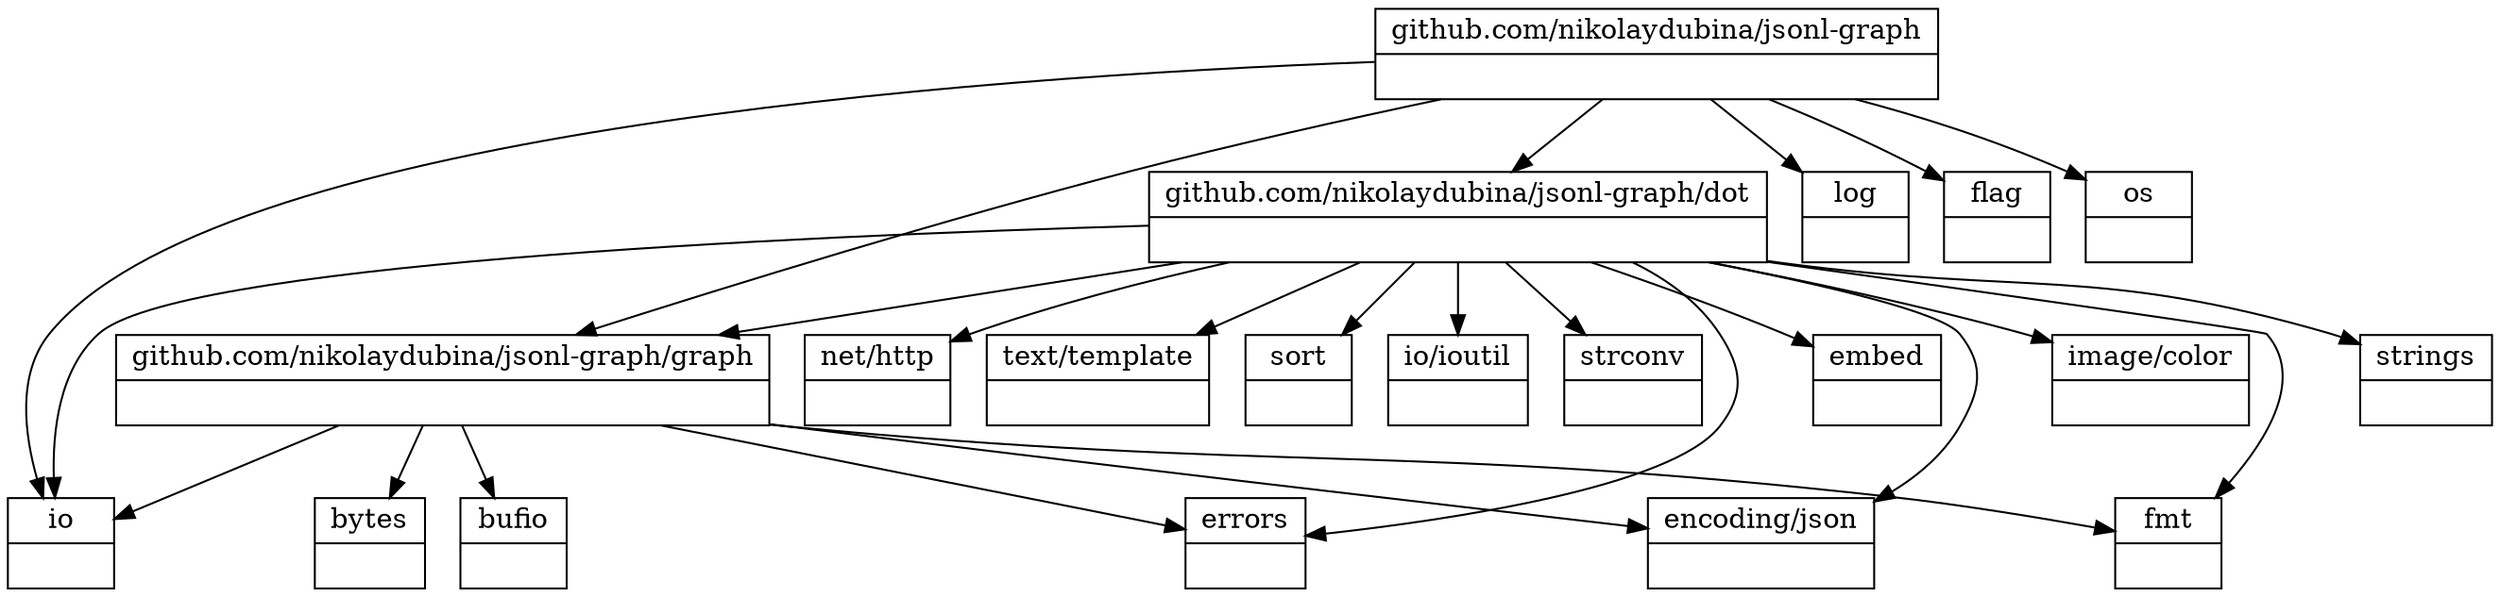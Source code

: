 digraph G {
rankdir=TB
"bytes"
[
shape=record
label="{ bytes |  }"
]

"io"
[
shape=record
label="{ io |  }"
]

"github.com/nikolaydubina/jsonl-graph/dot"
[
shape=record
label="{ github.com/nikolaydubina/jsonl-graph/dot |  }"
]

"embed"
[
shape=record
label="{ embed |  }"
]

"image/color"
[
shape=record
label="{ image/color |  }"
]

"strings"
[
shape=record
label="{ strings |  }"
]

"github.com/nikolaydubina/jsonl-graph/graph"
[
shape=record
label="{ github.com/nikolaydubina/jsonl-graph/graph |  }"
]

"errors"
[
shape=record
label="{ errors |  }"
]

"net/http"
[
shape=record
label="{ net/http |  }"
]

"text/template"
[
shape=record
label="{ text/template |  }"
]

"github.com/nikolaydubina/jsonl-graph"
[
shape=record
label="{ github.com/nikolaydubina/jsonl-graph |  }"
]

"log"
[
shape=record
label="{ log |  }"
]

"encoding/json"
[
shape=record
label="{ encoding/json |  }"
]

"sort"
[
shape=record
label="{ sort |  }"
]

"flag"
[
shape=record
label="{ flag |  }"
]

"os"
[
shape=record
label="{ os |  }"
]

"bufio"
[
shape=record
label="{ bufio |  }"
]

"fmt"
[
shape=record
label="{ fmt |  }"
]

"io/ioutil"
[
shape=record
label="{ io/ioutil |  }"
]

"strconv"
[
shape=record
label="{ strconv |  }"
]

"github.com/nikolaydubina/jsonl-graph/graph" -> "encoding/json"
"github.com/nikolaydubina/jsonl-graph/graph" -> "io"
"github.com/nikolaydubina/jsonl-graph/dot" -> "embed"
"github.com/nikolaydubina/jsonl-graph/dot" -> "github.com/nikolaydubina/jsonl-graph/graph"
"github.com/nikolaydubina/jsonl-graph/dot" -> "net/http"
"github.com/nikolaydubina/jsonl-graph" -> "flag"
"github.com/nikolaydubina/jsonl-graph/graph" -> "errors"
"github.com/nikolaydubina/jsonl-graph/graph" -> "fmt"
"github.com/nikolaydubina/jsonl-graph/dot" -> "sort"
"github.com/nikolaydubina/jsonl-graph/dot" -> "text/template"
"github.com/nikolaydubina/jsonl-graph" -> "os"
"github.com/nikolaydubina/jsonl-graph/graph" -> "bytes"
"github.com/nikolaydubina/jsonl-graph/dot" -> "encoding/json"
"github.com/nikolaydubina/jsonl-graph/dot" -> "errors"
"github.com/nikolaydubina/jsonl-graph/dot" -> "image/color"
"github.com/nikolaydubina/jsonl-graph/dot" -> "io"
"github.com/nikolaydubina/jsonl-graph/dot" -> "io/ioutil"
"github.com/nikolaydubina/jsonl-graph/dot" -> "strings"
"github.com/nikolaydubina/jsonl-graph" -> "github.com/nikolaydubina/jsonl-graph/dot"
"github.com/nikolaydubina/jsonl-graph" -> "io"
"github.com/nikolaydubina/jsonl-graph" -> "log"
"github.com/nikolaydubina/jsonl-graph/graph" -> "bufio"
"github.com/nikolaydubina/jsonl-graph/dot" -> "fmt"
"github.com/nikolaydubina/jsonl-graph/dot" -> "strconv"
"github.com/nikolaydubina/jsonl-graph" -> "github.com/nikolaydubina/jsonl-graph/graph"
}
